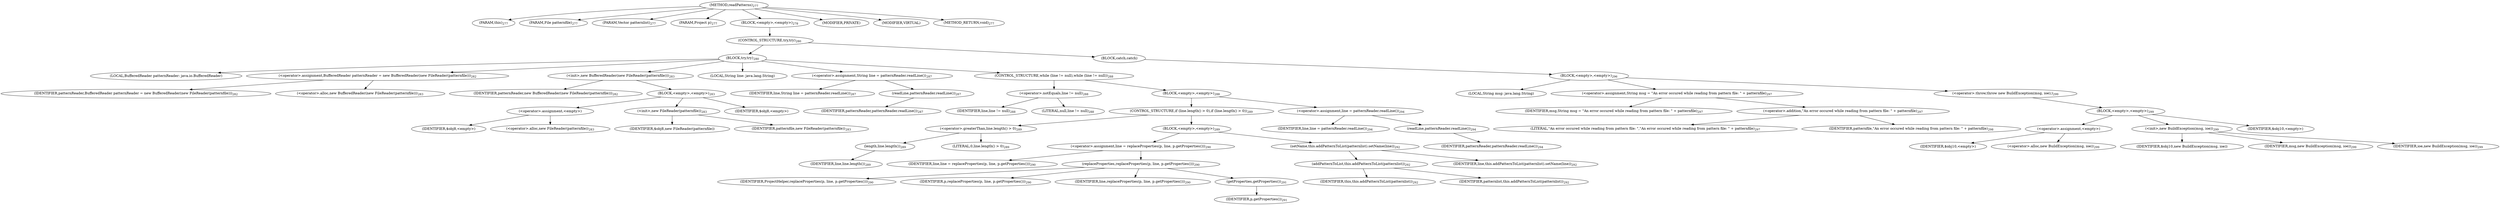 digraph "readPatterns" {  
"558" [label = <(METHOD,readPatterns)<SUB>277</SUB>> ]
"73" [label = <(PARAM,this)<SUB>277</SUB>> ]
"559" [label = <(PARAM,File patternfile)<SUB>277</SUB>> ]
"560" [label = <(PARAM,Vector patternlist)<SUB>277</SUB>> ]
"561" [label = <(PARAM,Project p)<SUB>277</SUB>> ]
"562" [label = <(BLOCK,&lt;empty&gt;,&lt;empty&gt;)<SUB>278</SUB>> ]
"563" [label = <(CONTROL_STRUCTURE,try,try)<SUB>280</SUB>> ]
"564" [label = <(BLOCK,try,try)<SUB>280</SUB>> ]
"71" [label = <(LOCAL,BufferedReader patternReader: java.io.BufferedReader)> ]
"565" [label = <(&lt;operator&gt;.assignment,BufferedReader patternReader = new BufferedReader(new FileReader(patternfile)))<SUB>282</SUB>> ]
"566" [label = <(IDENTIFIER,patternReader,BufferedReader patternReader = new BufferedReader(new FileReader(patternfile)))<SUB>282</SUB>> ]
"567" [label = <(&lt;operator&gt;.alloc,new BufferedReader(new FileReader(patternfile)))<SUB>283</SUB>> ]
"568" [label = <(&lt;init&gt;,new BufferedReader(new FileReader(patternfile)))<SUB>283</SUB>> ]
"70" [label = <(IDENTIFIER,patternReader,new BufferedReader(new FileReader(patternfile)))<SUB>282</SUB>> ]
"569" [label = <(BLOCK,&lt;empty&gt;,&lt;empty&gt;)<SUB>283</SUB>> ]
"570" [label = <(&lt;operator&gt;.assignment,&lt;empty&gt;)> ]
"571" [label = <(IDENTIFIER,$obj8,&lt;empty&gt;)> ]
"572" [label = <(&lt;operator&gt;.alloc,new FileReader(patternfile))<SUB>283</SUB>> ]
"573" [label = <(&lt;init&gt;,new FileReader(patternfile))<SUB>283</SUB>> ]
"574" [label = <(IDENTIFIER,$obj8,new FileReader(patternfile))> ]
"575" [label = <(IDENTIFIER,patternfile,new FileReader(patternfile))<SUB>283</SUB>> ]
"576" [label = <(IDENTIFIER,$obj8,&lt;empty&gt;)> ]
"577" [label = <(LOCAL,String line: java.lang.String)> ]
"578" [label = <(&lt;operator&gt;.assignment,String line = patternReader.readLine())<SUB>287</SUB>> ]
"579" [label = <(IDENTIFIER,line,String line = patternReader.readLine())<SUB>287</SUB>> ]
"580" [label = <(readLine,patternReader.readLine())<SUB>287</SUB>> ]
"581" [label = <(IDENTIFIER,patternReader,patternReader.readLine())<SUB>287</SUB>> ]
"582" [label = <(CONTROL_STRUCTURE,while (line != null),while (line != null))<SUB>288</SUB>> ]
"583" [label = <(&lt;operator&gt;.notEquals,line != null)<SUB>288</SUB>> ]
"584" [label = <(IDENTIFIER,line,line != null)<SUB>288</SUB>> ]
"585" [label = <(LITERAL,null,line != null)<SUB>288</SUB>> ]
"586" [label = <(BLOCK,&lt;empty&gt;,&lt;empty&gt;)<SUB>288</SUB>> ]
"587" [label = <(CONTROL_STRUCTURE,if (line.length() &gt; 0),if (line.length() &gt; 0))<SUB>289</SUB>> ]
"588" [label = <(&lt;operator&gt;.greaterThan,line.length() &gt; 0)<SUB>289</SUB>> ]
"589" [label = <(length,line.length())<SUB>289</SUB>> ]
"590" [label = <(IDENTIFIER,line,line.length())<SUB>289</SUB>> ]
"591" [label = <(LITERAL,0,line.length() &gt; 0)<SUB>289</SUB>> ]
"592" [label = <(BLOCK,&lt;empty&gt;,&lt;empty&gt;)<SUB>289</SUB>> ]
"593" [label = <(&lt;operator&gt;.assignment,line = replaceProperties(p, line, p.getProperties()))<SUB>290</SUB>> ]
"594" [label = <(IDENTIFIER,line,line = replaceProperties(p, line, p.getProperties()))<SUB>290</SUB>> ]
"595" [label = <(replaceProperties,replaceProperties(p, line, p.getProperties()))<SUB>290</SUB>> ]
"596" [label = <(IDENTIFIER,ProjectHelper,replaceProperties(p, line, p.getProperties()))<SUB>290</SUB>> ]
"597" [label = <(IDENTIFIER,p,replaceProperties(p, line, p.getProperties()))<SUB>290</SUB>> ]
"598" [label = <(IDENTIFIER,line,replaceProperties(p, line, p.getProperties()))<SUB>290</SUB>> ]
"599" [label = <(getProperties,getProperties())<SUB>291</SUB>> ]
"600" [label = <(IDENTIFIER,p,getProperties())<SUB>291</SUB>> ]
"601" [label = <(setName,this.addPatternToList(patternlist).setName(line))<SUB>292</SUB>> ]
"602" [label = <(addPatternToList,this.addPatternToList(patternlist))<SUB>292</SUB>> ]
"72" [label = <(IDENTIFIER,this,this.addPatternToList(patternlist))<SUB>292</SUB>> ]
"603" [label = <(IDENTIFIER,patternlist,this.addPatternToList(patternlist))<SUB>292</SUB>> ]
"604" [label = <(IDENTIFIER,line,this.addPatternToList(patternlist).setName(line))<SUB>292</SUB>> ]
"605" [label = <(&lt;operator&gt;.assignment,line = patternReader.readLine())<SUB>294</SUB>> ]
"606" [label = <(IDENTIFIER,line,line = patternReader.readLine())<SUB>294</SUB>> ]
"607" [label = <(readLine,patternReader.readLine())<SUB>294</SUB>> ]
"608" [label = <(IDENTIFIER,patternReader,patternReader.readLine())<SUB>294</SUB>> ]
"609" [label = <(BLOCK,catch,catch)> ]
"610" [label = <(BLOCK,&lt;empty&gt;,&lt;empty&gt;)<SUB>296</SUB>> ]
"611" [label = <(LOCAL,String msg: java.lang.String)> ]
"612" [label = <(&lt;operator&gt;.assignment,String msg = &quot;An error occured while reading from pattern file: &quot; + patternfile)<SUB>297</SUB>> ]
"613" [label = <(IDENTIFIER,msg,String msg = &quot;An error occured while reading from pattern file: &quot; + patternfile)<SUB>297</SUB>> ]
"614" [label = <(&lt;operator&gt;.addition,&quot;An error occured while reading from pattern file: &quot; + patternfile)<SUB>297</SUB>> ]
"615" [label = <(LITERAL,&quot;An error occured while reading from pattern file: &quot;,&quot;An error occured while reading from pattern file: &quot; + patternfile)<SUB>297</SUB>> ]
"616" [label = <(IDENTIFIER,patternfile,&quot;An error occured while reading from pattern file: &quot; + patternfile)<SUB>298</SUB>> ]
"617" [label = <(&lt;operator&gt;.throw,throw new BuildException(msg, ioe);)<SUB>299</SUB>> ]
"618" [label = <(BLOCK,&lt;empty&gt;,&lt;empty&gt;)<SUB>299</SUB>> ]
"619" [label = <(&lt;operator&gt;.assignment,&lt;empty&gt;)> ]
"620" [label = <(IDENTIFIER,$obj10,&lt;empty&gt;)> ]
"621" [label = <(&lt;operator&gt;.alloc,new BuildException(msg, ioe))<SUB>299</SUB>> ]
"622" [label = <(&lt;init&gt;,new BuildException(msg, ioe))<SUB>299</SUB>> ]
"623" [label = <(IDENTIFIER,$obj10,new BuildException(msg, ioe))> ]
"624" [label = <(IDENTIFIER,msg,new BuildException(msg, ioe))<SUB>299</SUB>> ]
"625" [label = <(IDENTIFIER,ioe,new BuildException(msg, ioe))<SUB>299</SUB>> ]
"626" [label = <(IDENTIFIER,$obj10,&lt;empty&gt;)> ]
"627" [label = <(MODIFIER,PRIVATE)> ]
"628" [label = <(MODIFIER,VIRTUAL)> ]
"629" [label = <(METHOD_RETURN,void)<SUB>277</SUB>> ]
  "558" -> "73" 
  "558" -> "559" 
  "558" -> "560" 
  "558" -> "561" 
  "558" -> "562" 
  "558" -> "627" 
  "558" -> "628" 
  "558" -> "629" 
  "562" -> "563" 
  "563" -> "564" 
  "563" -> "609" 
  "564" -> "71" 
  "564" -> "565" 
  "564" -> "568" 
  "564" -> "577" 
  "564" -> "578" 
  "564" -> "582" 
  "565" -> "566" 
  "565" -> "567" 
  "568" -> "70" 
  "568" -> "569" 
  "569" -> "570" 
  "569" -> "573" 
  "569" -> "576" 
  "570" -> "571" 
  "570" -> "572" 
  "573" -> "574" 
  "573" -> "575" 
  "578" -> "579" 
  "578" -> "580" 
  "580" -> "581" 
  "582" -> "583" 
  "582" -> "586" 
  "583" -> "584" 
  "583" -> "585" 
  "586" -> "587" 
  "586" -> "605" 
  "587" -> "588" 
  "587" -> "592" 
  "588" -> "589" 
  "588" -> "591" 
  "589" -> "590" 
  "592" -> "593" 
  "592" -> "601" 
  "593" -> "594" 
  "593" -> "595" 
  "595" -> "596" 
  "595" -> "597" 
  "595" -> "598" 
  "595" -> "599" 
  "599" -> "600" 
  "601" -> "602" 
  "601" -> "604" 
  "602" -> "72" 
  "602" -> "603" 
  "605" -> "606" 
  "605" -> "607" 
  "607" -> "608" 
  "609" -> "610" 
  "610" -> "611" 
  "610" -> "612" 
  "610" -> "617" 
  "612" -> "613" 
  "612" -> "614" 
  "614" -> "615" 
  "614" -> "616" 
  "617" -> "618" 
  "618" -> "619" 
  "618" -> "622" 
  "618" -> "626" 
  "619" -> "620" 
  "619" -> "621" 
  "622" -> "623" 
  "622" -> "624" 
  "622" -> "625" 
}

